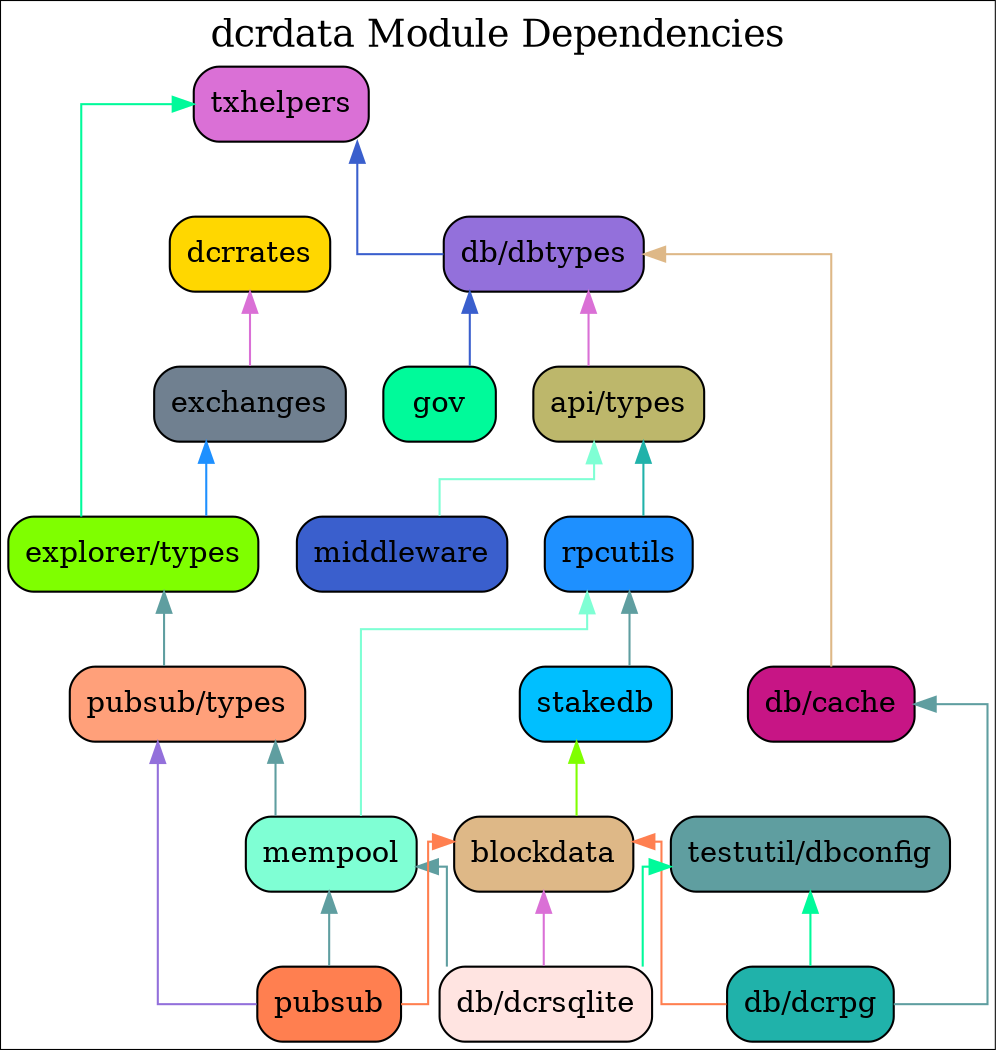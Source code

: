digraph {
	graph [splines=ortho colorscheme=svg label=<dcrdata Module Dependencies> labelloc=t fontsize=18.0]
	node [shape=box style="filled, rounded"]

	apitypes [label="api/types" fillcolor=darkkhaki]
	mempool [label="mempool" fillcolor=aquamarine]
	pubsub [label="pubsub" fillcolor=coral]
	pubsubtypes [label="pubsub/types" fillcolor=lightsalmon]
	//semver [label="semver" fillcolor=cadetblue]
	dcrsqlite [label="db/dcrsqlite" fillcolor=mistyrose]
	dbtypes [label="db/dbtypes" fillcolor=mediumpurple]
	dcrpg [label="db/dcrpg" fillcolor=lightseagreen]
	dbcache [label="db/cache" fillcolor=mediumvioletred]
	blockdata [label="blockdata" fillcolor=burlywood]
	rpcutils [label="rpcutils" fillcolor=dodgerblue]
	stakedb [label="stakedb" fillcolor=deepskyblue]
	gov [label="gov" fillcolor=mediumspringgreen]
	dcrrates [label="dcrrates" fillcolor=gold]
	txhelpers [label="txhelpers" fillcolor=orchid]
	exchanges [label="exchanges" fillcolor=slategray]
	exptypes [label="explorer/types" fillcolor=chartreuse]
	middleware  [label="middleware" fillcolor=royalblue3]
	dbconfig [label="testutil/dbconfig" fillcolor=cadetblue]
	//dcrdata [label="dcrdata" fillcolor=chocolate]

	//{rank=min txhelpers}
	//{rank=max dcrsqlite dcrpg pubsub}
	//{rank=same rpcutils middleware}

	apitypes -> middleware [dir=back color=aquamarine]
	//apitypes -> dcrpg [dir=back color=coral]
	blockdata -> dcrpg [dir=back color=coral]
	dbcache -> dcrpg [dir=back color=cadetblue]
	//dbtypes -> dcrpg [dir=back color=aquamarine]
	//rpcutils -> dcrpg [dir=back color=cadetblue]
	//semver -> dcrpg [dir=back color=mediumpurple]
	//stakedb -> dcrpg [dir=back color=lightseagreen]
	//txhelpers -> dcrpg [dir=back color=mediumvioletred]
	dbconfig -> dcrpg [dir=back color=mediumspringgreen]
	//apitypes -> dbcache [dir=back color=burlywood]
	dbtypes -> dbcache [dir=back color=burlywood]
	exchanges -> exptypes [dir=back color=dodgerblue]
	txhelpers -> exptypes [dir=back color=mediumspringgreen]
	//apitypes -> blockdata [dir=back color=bisque]
	//dbtypes -> blockdata [dir=back color=gold]
	stakedb -> blockdata [dir=back color=chartreuse]
	//txhelpers -> blockdata [dir=back color=royalblue3]
	dcrrates -> exchanges [dir=back color=orchid]
	dbtypes -> apitypes [dir=back color=orchid]
	//txhelpers -> apitypes [dir=back color=aquamarine]
	//apitypes -> stakedb [dir=back color=coral]
	rpcutils -> stakedb [dir=back color=cadetblue]
	//txhelpers -> stakedb [dir=back color=aquamarine]
	txhelpers -> dbtypes [dir=back color=royalblue3]
	//apitypes -> dcrsqlite [dir=back color=orchid]
	blockdata -> dcrsqlite [dir=back color=orchid]
	//dbtypes -> dcrsqlite [dir=back color=indianred]
	//exptypes -> dcrsqlite [dir=back color=coral]
	mempool -> dcrsqlite [dir=back color=cadetblue]
	//rpcutils -> dcrsqlite [dir=back color=aquamarine]
	//stakedb -> dcrsqlite [dir=back color=cadetblue]
	//txhelpers -> dcrsqlite [dir=back color=dodgerblue]
	dbconfig -> dcrsqlite [dir=back color=mediumspringgreen]
	//semver -> txhelpers [dir=back color=slategray]
	//apitypes -> mempool [dir=back color=orchid]
	//dbtypes -> mempool [dir=back color=orchid]
	//exptypes -> mempool [dir=back color=coral]
	pubsubtypes -> mempool [dir=back color=cadetblue]
	rpcutils -> mempool [dir=back color=aquamarine]
	//txhelpers -> mempool [dir=back color=cadetblue]
	apitypes ->  rpcutils [dir=back color=lightseagreen]
	//semver -> rpcutils [dir=back color=burlywood]
	//txhelpers -> rpcutils [dir=back color=burlywood]
	dbtypes -> gov [dir=back color=royalblue3]
	exptypes -> pubsubtypes [dir=back color=cadetblue]
	blockdata -> pubsub [dir=back color=coral]
	//dbtypes -> pubsub [dir=back color=cadetblue]
	//exptypes -> pubsub [dir=back color=aquamarine]
	mempool -> pubsub [dir=back color=cadetblue]
	pubsubtypes -> pubsub [dir=back color=mediumpurple]
	//txhelpers ->  pubsub [dir=back color=lightseagreen]

	// apitypes -> dcrdata [dir=back color=darkolivegreen2]
	// blockdata -> dcrdata [dir=back color=slategray]
	// dbtypes -> dcrdata [dir=back color=darkkhaki]
	// dcrpg -> dcrdata [dir=back color=lightsalmon]
	// dcrsqlite -> dcrdata [dir=back color=deepskyblue]
	// exchanges -> dcrdata [dir=back color=mistyrose]
	// exptypes -> dcrdata [dir=back color=mediumseagreen]
	// gov -> dcrdata [dir=back color=khaki]
	// mempool -> dcrdata [dir=back color=deepskyblue]
	// middleware -> dcrdata [dir=back color=mistyrose]
	// pubsub -> dcrdata [dir=back color=mediumseagreen]
	// pubsubtypes -> dcrdata [dir=back color=khaki]
	// rpcutils -> dcrdata [dir=back color=deepskyblue]
	// //semver -> dcrdata [dir=back color=mistyrose]
	// stakedb -> dcrdata [dir=back color=mediumseagreen]
	// txhelpers -> dcrdata [dir=back color=khaki]
}
